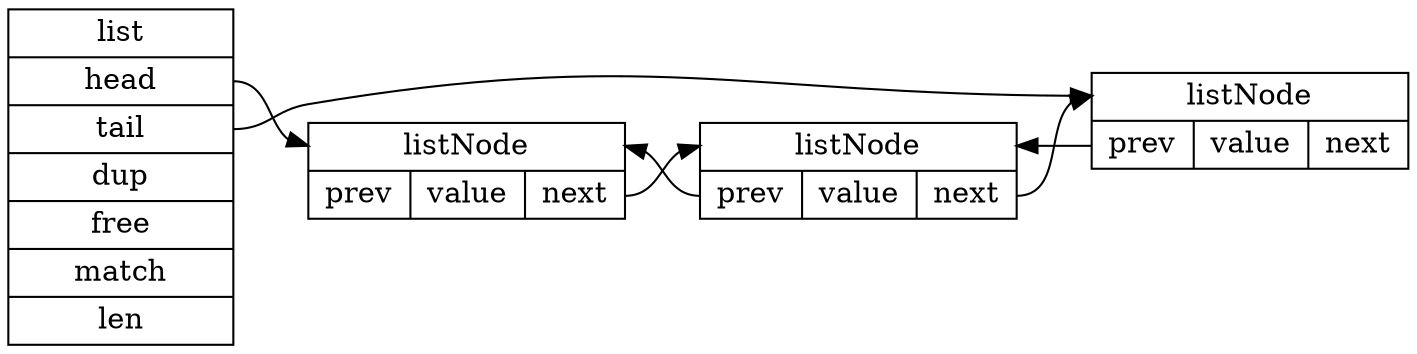 digraph list_and_list_node {
    rankdir=LR;
    node [shape=record];

    list_node_1 [label = "<head>listNode |{<prev> prev| value|<next> next}"];
    list_node_2 [label = "<head>listNode |{<prev> prev| value|<next> next}"];
    list_node_3 [label = "<head>listNode |{<prev> prev| value|<next> next}"];

    list_node_1:next -> list_node_2:head;
    list_node_2:next -> list_node_3:head;

    list_node_2:prev -> list_node_1:head;
    list_node_3:prev -> list_node_2:head;

    node [width=1.5];
    list [label = "list |<head> head|<tail> tail|<dup> dup|<free> free|<match> match|<len> len"];

    list:tail -> list_node_3:head;
    list:head -> list_node_1:head;
}
